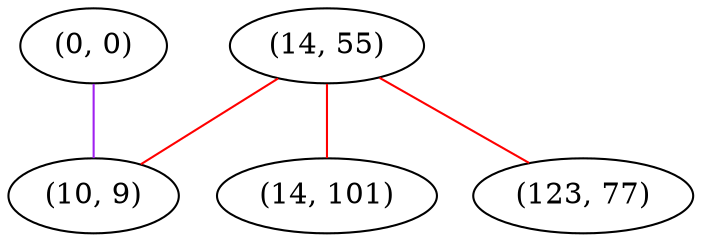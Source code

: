 graph "" {
"(0, 0)";
"(14, 55)";
"(14, 101)";
"(10, 9)";
"(123, 77)";
"(0, 0)" -- "(10, 9)"  [color=purple, key=0, weight=4];
"(14, 55)" -- "(14, 101)"  [color=red, key=0, weight=1];
"(14, 55)" -- "(10, 9)"  [color=red, key=0, weight=1];
"(14, 55)" -- "(123, 77)"  [color=red, key=0, weight=1];
}
